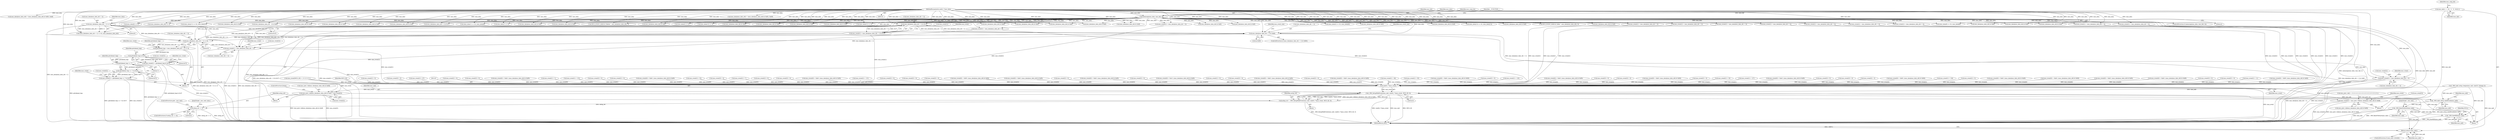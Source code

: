digraph "0_wildmidi_660b513d99bced8783a4a5984ac2f742c74ebbdd_2@pointer" {
"1000539" [label="(Call,mus_data[mus_data_ofs + 1] & 0x7f)"];
"1000513" [label="(Call,mus_data[mus_data_ofs + 1] & 0x80)"];
"1000539" [label="(Call,mus_data[mus_data_ofs + 1] & 0x7f)"];
"1000227" [label="(Call,memcmp(mus_data, mus_hdr, 4))"];
"1000124" [label="(MethodParameterIn,uint8_t *mus_data)"];
"1000128" [label="(Call,mus_hdr[] = { 'M', 'U', 'S', 0x1A })"];
"1000343" [label="(Call,mus_data[mus_data_ofs + 1] << 8)"];
"1000630" [label="(Call,mus_data[mus_data_ofs + 1] << 6)"];
"1000491" [label="(Call,mus_event[1] = mus_data[mus_data_ofs + 1])"];
"1001166" [label="(Call,(uint8_t *)mus_event)"];
"1000560" [label="(Call,mus_prev_vol[mus_data[mus_data_ofs] & 0x0f] = mus_event[2])"];
"1000596" [label="(Call,mus_event[2] = mus_prev_vol[mus_data[mus_data_ofs] & 0x0f])"];
"1001164" [label="(Call,_WM_SetupMidiEvent(mus_mdi, (uint8_t *)mus_event, MUS_SZ, 0))"];
"1001162" [label="(Call,setup_ret = _WM_SetupMidiEvent(mus_mdi, (uint8_t *)mus_event, MUS_SZ, 0))"];
"1001172" [label="(Call,setup_ret == 0)"];
"1001283" [label="(Call,_WM_midi_setup_endoftrack(mus_mdi))"];
"1001312" [label="(Call,_WM_ResetToStart(mus_mdi))"];
"1001321" [label="(Return,return (mus_mdi);)"];
"1001323" [label="(Call,_WM_freeMDI(mus_mdi))"];
"1000535" [label="(Call,mus_event[1] = mus_data[mus_data_ofs + 1] & 0x7f)"];
"1000628" [label="(Call,pitchbend_tmp = mus_data[mus_data_ofs + 1] << 6)"];
"1000641" [label="(Call,pitchbend_tmp & 0x7f)"];
"1000637" [label="(Call,mus_event[1] = pitchbend_tmp & 0x7f)"];
"1000649" [label="(Call,pitchbend_tmp >> 7)"];
"1000648" [label="(Call,(pitchbend_tmp >> 7) & 0x7f)"];
"1000644" [label="(Call,mus_event[2] = (pitchbend_tmp >> 7) & 0x7f)"];
"1000587" [label="(Call,mus_event[1] = mus_data[mus_data_ofs + 1])"];
"1000641" [label="(Call,pitchbend_tmp & 0x7f)"];
"1000500" [label="(Call,mus_event[2] = 0)"];
"1000914" [label="(Call,mus_event[3] = 0)"];
"1000228" [label="(Identifier,mus_data)"];
"1001049" [label="(Call,mus_event[0] = 0xb0 | (mus_data[mus_data_ofs] & 0x0f))"];
"1000180" [label="(Call,mus_event[MUS_SZ] = { 0, 0, 0, 0 })"];
"1000900" [label="(Call,mus_event[1] = 1)"];
"1000710" [label="(Call,mus_event[1] = 123)"];
"1000607" [label="(Call,mus_event[3] = 0)"];
"1001283" [label="(Call,_WM_midi_setup_endoftrack(mus_mdi))"];
"1001164" [label="(Call,_WM_SetupMidiEvent(mus_mdi, (uint8_t *)mus_event, MUS_SZ, 0))"];
"1000705" [label="(Call,mus_data[mus_data_ofs] & 0x0f)"];
"1000637" [label="(Call,mus_event[1] = pitchbend_tmp & 0x7f)"];
"1000687" [label="(Call,mus_event[2] = 0)"];
"1000889" [label="(Call,mus_event[0] = 0xb0 | (mus_data[mus_data_ofs] & 0x0f))"];
"1001204" [label="(Call,mus_data[mus_data_ofs++] & 0x7f)"];
"1001028" [label="(Call,mus_event[1] = 91)"];
"1000692" [label="(Call,mus_event[3] = 0)"];
"1000932" [label="(Call,mus_event[1] = 7)"];
"1001176" [label="(ControlStructure,goto _mus_end;)"];
"1000845" [label="(Call,mus_event[2] = 0)"];
"1000572" [label="(Block,)"];
"1000422" [label="(Call,mus_data[mus_data_ofs] & 0x0f)"];
"1000591" [label="(Call,mus_data[mus_data_ofs + 1])"];
"1000959" [label="(Call,mus_data[mus_data_ofs] & 0x0f)"];
"1000351" [label="(Identifier,mus_data)"];
"1001065" [label="(Call,mus_event[2] = mus_data[mus_data_ofs + 2])"];
"1000850" [label="(Call,mus_event[3] = 0)"];
"1001033" [label="(Call,mus_event[2] = mus_data[mus_data_ofs + 2])"];
"1001177" [label="(JumpTarget,_mus_next_data:)"];
"1000513" [label="(Call,mus_data[mus_data_ofs + 1] & 0x80)"];
"1001017" [label="(Call,mus_event[0] = 0xb0 | (mus_data[mus_data_ofs] & 0x0f))"];
"1000546" [label="(Call,mus_event[2] = mus_data[mus_data_ofs + 2])"];
"1000638" [label="(Call,mus_event[1])"];
"1000646" [label="(Identifier,mus_event)"];
"1001327" [label="(MethodReturn,RET)"];
"1000276" [label="(Call,mus_data[11] << 8)"];
"1000342" [label="(Call,(mus_data[mus_data_ofs + 1] << 8) | mus_data[mus_data_ofs])"];
"1000486" [label="(Call,mus_data[mus_data_ofs] & 0x0f)"];
"1000831" [label="(Call,mus_data[mus_data_ofs] & 0x0f)"];
"1000794" [label="(Call,mus_event[1] = 121)"];
"1000905" [label="(Call,mus_event[2] = mus_data[mus_data_ofs + 2])"];
"1000978" [label="(Call,mus_event[3] = 0)"];
"1000720" [label="(Call,mus_event[3] = 0)"];
"1000644" [label="(Call,mus_event[2] = (pitchbend_tmp >> 7) & 0x7f)"];
"1000927" [label="(Call,mus_data[mus_data_ofs] & 0x0f)"];
"1000560" [label="(Call,mus_prev_vol[mus_data[mus_data_ofs] & 0x0f] = mus_event[2])"];
"1000241" [label="(Identifier,mus_song_len)"];
"1000748" [label="(Call,mus_event[3] = 0)"];
"1000576" [label="(Call,mus_event[0] = 0x90 | (mus_data[mus_data_ofs] & 0x0f))"];
"1000985" [label="(Call,mus_event[0] = 0xb0 | (mus_data[mus_data_ofs] & 0x0f))"];
"1000789" [label="(Call,mus_data[mus_data_ofs] & 0x0f)"];
"1001138" [label="(Call,mus_event[3] = 0)"];
"1001081" [label="(Call,mus_event[0] = 0xb0 | (mus_data[mus_data_ofs] & 0x0f))"];
"1000455" [label="(Call,mus_data[mus_data_ofs] & 0xf0)"];
"1000804" [label="(Call,mus_event[3] = 0)"];
"1000519" [label="(Literal,0x80)"];
"1000502" [label="(Identifier,mus_event)"];
"1000825" [label="(Call,mus_event[0] = 0xc0 | (mus_data[mus_data_ofs] & 0x0f))"];
"1001324" [label="(Identifier,mus_mdi)"];
"1000868" [label="(Call,mus_event[1] = 0)"];
"1000514" [label="(Call,mus_data[mus_data_ofs + 1])"];
"1000226" [label="(ControlStructure,if (memcmp(mus_data, mus_hdr, 4)))"];
"1000602" [label="(Call,mus_data[mus_data_ofs] & 0x0f)"];
"1000344" [label="(Call,mus_data[mus_data_ofs + 1])"];
"1000555" [label="(Call,mus_event[3] = 0)"];
"1000863" [label="(Call,mus_data[mus_data_ofs] & 0x0f)"];
"1000699" [label="(Call,mus_event[0] = 0xb0 | (mus_data[mus_data_ofs] & 0x0f))"];
"1000242" [label="(Call,(mus_data[5] << 8) | mus_data[4])"];
"1001163" [label="(Identifier,setup_ret)"];
"1000265" [label="(Call,mus_data[9] << 8)"];
"1001074" [label="(Call,mus_event[3] = 0)"];
"1000129" [label="(Identifier,mus_hdr)"];
"1000491" [label="(Call,mus_event[1] = mus_data[mus_data_ofs + 1])"];
"1000520" [label="(Block,)"];
"1000650" [label="(Identifier,pitchbend_tmp)"];
"1000783" [label="(Call,mus_event[0] = 0xb0 | (mus_data[mus_data_ofs] & 0x0f))"];
"1000233" [label="(Identifier,__FUNCTION__)"];
"1000512" [label="(ControlStructure,if (mus_data[mus_data_ofs + 1] & 0x80))"];
"1000469" [label="(Call,mus_data[mus_data_ofs] >> 4)"];
"1000275" [label="(Call,(mus_data[11] << 8) | mus_data[10])"];
"1000991" [label="(Call,mus_data[mus_data_ofs] & 0x0f)"];
"1001092" [label="(Call,mus_event[1] = 64)"];
"1000475" [label="(Block,)"];
"1000229" [label="(Identifier,mus_hdr)"];
"1000652" [label="(Literal,0x7f)"];
"1000450" [label="(Call,mus_data[mus_data_ofs] = (mus_data[mus_data_ofs] & 0xf0) | 0x0f)"];
"1000128" [label="(Call,mus_hdr[] = { 'M', 'U', 'S', 0x1A })"];
"1001210" [label="(Call,mus_data[mus_data_ofs - 1] & 0x80)"];
"1001162" [label="(Call,setup_ret = _WM_SetupMidiEvent(mus_mdi, (uint8_t *)mus_event, MUS_SZ, 0))"];
"1000639" [label="(Identifier,mus_event)"];
"1000126" [label="(Block,)"];
"1000582" [label="(Call,mus_data[mus_data_ofs] & 0x0f)"];
"1001129" [label="(Call,mus_event[2] = mus_data[mus_data_ofs + 2])"];
"1000132" [label="(Identifier,mus_song_ofs)"];
"1001060" [label="(Call,mus_event[1] = 93)"];
"1001171" [label="(ControlStructure,if (setup_ret == 0))"];
"1000727" [label="(Call,mus_event[0] = 0xb0 | (mus_data[mus_data_ofs] & 0x0f))"];
"1000536" [label="(Call,mus_event[1])"];
"1000771" [label="(Call,mus_event[2] = 0)"];
"1000612" [label="(ControlStructure,break;)"];
"1001165" [label="(Identifier,mus_mdi)"];
"1000631" [label="(Call,mus_data[mus_data_ofs + 1])"];
"1000682" [label="(Call,mus_event[1] = 120)"];
"1000600" [label="(Call,mus_prev_vol[mus_data[mus_data_ofs] & 0x0f])"];
"1001097" [label="(Call,mus_event[2] = mus_data[mus_data_ofs + 2])"];
"1001001" [label="(Call,mus_event[2] = mus_data[mus_data_ofs + 2])"];
"1000921" [label="(Call,mus_event[0] = 0xb0 | (mus_data[mus_data_ofs] & 0x0f))"];
"1001169" [label="(Identifier,MUS_SZ)"];
"1001323" [label="(Call,_WM_freeMDI(mus_mdi))"];
"1001321" [label="(Return,return (mus_mdi);)"];
"1001106" [label="(Call,mus_event[3] = 0)"];
"1000563" [label="(Call,mus_data[mus_data_ofs] & 0x0f)"];
"1000882" [label="(Call,mus_event[3] = 0)"];
"1001174" [label="(Literal,0)"];
"1000588" [label="(Call,mus_event[1])"];
"1000443" [label="(Call,mus_data[mus_data_ofs] & 0x0f)"];
"1000412" [label="(Block,)"];
"1000545" [label="(Literal,0x7f)"];
"1000539" [label="(Call,mus_data[mus_data_ofs + 1] & 0x7f)"];
"1001173" [label="(Identifier,setup_ret)"];
"1001166" [label="(Call,(uint8_t *)mus_event)"];
"1000873" [label="(Call,mus_event[2] = mus_data[mus_data_ofs + 2])"];
"1000253" [label="(Call,(mus_data[7] << 8) | mus_data[6])"];
"1000598" [label="(Identifier,mus_event)"];
"1000630" [label="(Call,mus_data[mus_data_ofs + 1] << 6)"];
"1001313" [label="(Identifier,mus_mdi)"];
"1000254" [label="(Call,mus_data[7] << 8)"];
"1000671" [label="(Call,mus_event[0] = 0xb0 | (mus_data[mus_data_ofs] & 0x0f))"];
"1000349" [label="(Literal,8)"];
"1001172" [label="(Call,setup_ret == 0)"];
"1000645" [label="(Call,mus_event[2])"];
"1000522" [label="(Identifier,mus_event_size)"];
"1000715" [label="(Call,mus_event[2] = 0)"];
"1000530" [label="(Call,mus_data[mus_data_ofs] & 0x0f)"];
"1000495" [label="(Call,mus_data[mus_data_ofs + 1])"];
"1000937" [label="(Call,mus_event[2] = mus_data[mus_data_ofs + 2])"];
"1000648" [label="(Call,(pitchbend_tmp >> 7) & 0x7f)"];
"1000492" [label="(Call,mus_event[1])"];
"1000187" [label="(Call,mus_prev_vol[] = { 0, 0, 0, 0, 0, 0, 0, 0, 0, 0, 0, 0, 0, 0, 0, 0 })"];
"1000414" [label="(Call,MUS_EVENT_DEBUG(\"Before\", mus_data[mus_data_ofs], 0))"];
"1000642" [label="(Identifier,pitchbend_tmp)"];
"1000964" [label="(Call,mus_event[1] = 10)"];
"1000766" [label="(Call,mus_event[1] = 127)"];
"1000617" [label="(Call,mus_event[0] = 0xe0 | (mus_data[mus_data_ofs] & 0x0f))"];
"1001010" [label="(Call,mus_event[3] = 0)"];
"1000653" [label="(Call,mus_event[3] = 0)"];
"1001317" [label="(ControlStructure,if (mus_mdi->reverb))"];
"1000587" [label="(Call,mus_event[1] = mus_data[mus_data_ofs + 1])"];
"1000623" [label="(Call,mus_data[mus_data_ofs] & 0x0f)"];
"1001326" [label="(Identifier,NULL)"];
"1000548" [label="(Identifier,mus_event)"];
"1000243" [label="(Call,mus_data[5] << 8)"];
"1000291" [label="(Call,mus_data[13] << 8)"];
"1000776" [label="(Call,mus_event[3] = 0)"];
"1000124" [label="(MethodParameterIn,uint8_t *mus_data)"];
"1000480" [label="(Call,mus_event[0] = 0x80 | (mus_data[mus_data_ofs] & 0x0f))"];
"1001314" [label="(JumpTarget,_mus_end:)"];
"1000609" [label="(Identifier,mus_event)"];
"1001119" [label="(Call,mus_data[mus_data_ofs] & 0x0f)"];
"1000738" [label="(Call,mus_event[1] = 126)"];
"1001180" [label="(Call,mus_data[mus_data_ofs] & 0x80)"];
"1000895" [label="(Call,mus_data[mus_data_ofs] & 0x0f)"];
"1001284" [label="(Identifier,mus_mdi)"];
"1000227" [label="(Call,memcmp(mus_data, mus_hdr, 4))"];
"1001023" [label="(Call,mus_data[mus_data_ofs] & 0x0f)"];
"1001170" [label="(Literal,0)"];
"1001288" [label="(Identifier,mus_mdi)"];
"1000946" [label="(Call,mus_event[3] = 0)"];
"1000969" [label="(Call,mus_event[2] = mus_data[mus_data_ofs + 2])"];
"1000636" [label="(Literal,6)"];
"1000857" [label="(Call,mus_event[0] = 0xb0 | (mus_data[mus_data_ofs] & 0x0f))"];
"1000596" [label="(Call,mus_event[2] = mus_prev_vol[mus_data[mus_data_ofs] & 0x0f])"];
"1001312" [label="(Call,_WM_ResetToStart(mus_mdi))"];
"1000628" [label="(Call,pitchbend_tmp = mus_data[mus_data_ofs + 1] << 6)"];
"1001113" [label="(Call,mus_event[0] = 0xb0 | (mus_data[mus_data_ofs] & 0x0f))"];
"1000733" [label="(Call,mus_data[mus_data_ofs] & 0x0f)"];
"1000406" [label="(Call,_WM_midi_setup_tempo(mus_mdi, (uint32_t)tempo_f))"];
"1000655" [label="(Identifier,mus_event)"];
"1000290" [label="(Call,(mus_data[13] << 8) | mus_data[12])"];
"1000755" [label="(Call,mus_event[0] = 0xb0 | (mus_data[mus_data_ofs] & 0x0f))"];
"1000597" [label="(Call,mus_event[2])"];
"1000230" [label="(Literal,4)"];
"1000651" [label="(Literal,7)"];
"1001055" [label="(Call,mus_data[mus_data_ofs] & 0x0f)"];
"1000953" [label="(Call,mus_event[0] = 0xb0 | (mus_data[mus_data_ofs] & 0x0f))"];
"1000629" [label="(Identifier,pitchbend_tmp)"];
"1000574" [label="(Identifier,mus_event_size)"];
"1000429" [label="(Call,mus_data[mus_data_ofs] = (mus_data[mus_data_ofs] & 0xf0) | 0x09)"];
"1001168" [label="(Identifier,mus_event)"];
"1001042" [label="(Call,mus_event[3] = 0)"];
"1000643" [label="(Literal,0x7f)"];
"1000743" [label="(Call,mus_event[2] = 0)"];
"1001322" [label="(Identifier,mus_mdi)"];
"1000540" [label="(Call,mus_data[mus_data_ofs + 1])"];
"1000561" [label="(Call,mus_prev_vol[mus_data[mus_data_ofs] & 0x0f])"];
"1000996" [label="(Call,mus_event[1] = 11)"];
"1000524" [label="(Call,mus_event[0] = 0x90 | (mus_data[mus_data_ofs] & 0x0f))"];
"1000461" [label="(Call,MUS_EVENT_DEBUG(\"After\", mus_data[mus_data_ofs], 0))"];
"1000677" [label="(Call,mus_data[mus_data_ofs] & 0x0f)"];
"1000535" [label="(Call,mus_event[1] = mus_data[mus_data_ofs + 1] & 0x7f)"];
"1000799" [label="(Call,mus_event[2] = 0)"];
"1000264" [label="(Call,(mus_data[9] << 8) | mus_data[8])"];
"1000505" [label="(Call,mus_event[3] = 0)"];
"1000343" [label="(Call,mus_data[mus_data_ofs + 1] << 8)"];
"1000434" [label="(Call,mus_data[mus_data_ofs] & 0xf0)"];
"1000761" [label="(Call,mus_data[mus_data_ofs] & 0x0f)"];
"1001124" [label="(Call,mus_event[1] = 67)"];
"1000836" [label="(Call,mus_event[1] = mus_data[mus_data_ofs + 2])"];
"1000568" [label="(Call,mus_event[2])"];
"1000649" [label="(Call,pitchbend_tmp >> 7)"];
"1001087" [label="(Call,mus_data[mus_data_ofs] & 0x0f)"];
"1000539" -> "1000535"  [label="AST: "];
"1000539" -> "1000545"  [label="CFG: "];
"1000540" -> "1000539"  [label="AST: "];
"1000545" -> "1000539"  [label="AST: "];
"1000535" -> "1000539"  [label="CFG: "];
"1000539" -> "1001327"  [label="DDG: mus_data[mus_data_ofs + 1]"];
"1000539" -> "1000491"  [label="DDG: mus_data[mus_data_ofs + 1]"];
"1000539" -> "1000513"  [label="DDG: mus_data[mus_data_ofs + 1]"];
"1000539" -> "1000535"  [label="DDG: mus_data[mus_data_ofs + 1]"];
"1000539" -> "1000535"  [label="DDG: 0x7f"];
"1000513" -> "1000539"  [label="DDG: mus_data[mus_data_ofs + 1]"];
"1000227" -> "1000539"  [label="DDG: mus_data"];
"1000124" -> "1000539"  [label="DDG: mus_data"];
"1000539" -> "1000630"  [label="DDG: mus_data[mus_data_ofs + 1]"];
"1000513" -> "1000512"  [label="AST: "];
"1000513" -> "1000519"  [label="CFG: "];
"1000514" -> "1000513"  [label="AST: "];
"1000519" -> "1000513"  [label="AST: "];
"1000522" -> "1000513"  [label="CFG: "];
"1000574" -> "1000513"  [label="CFG: "];
"1000513" -> "1001327"  [label="DDG: mus_data[mus_data_ofs + 1] & 0x80"];
"1000513" -> "1000491"  [label="DDG: mus_data[mus_data_ofs + 1]"];
"1000343" -> "1000513"  [label="DDG: mus_data[mus_data_ofs + 1]"];
"1000227" -> "1000513"  [label="DDG: mus_data"];
"1000630" -> "1000513"  [label="DDG: mus_data[mus_data_ofs + 1]"];
"1000124" -> "1000513"  [label="DDG: mus_data"];
"1000513" -> "1000587"  [label="DDG: mus_data[mus_data_ofs + 1]"];
"1000513" -> "1000630"  [label="DDG: mus_data[mus_data_ofs + 1]"];
"1000227" -> "1000226"  [label="AST: "];
"1000227" -> "1000230"  [label="CFG: "];
"1000228" -> "1000227"  [label="AST: "];
"1000229" -> "1000227"  [label="AST: "];
"1000230" -> "1000227"  [label="AST: "];
"1000233" -> "1000227"  [label="CFG: "];
"1000241" -> "1000227"  [label="CFG: "];
"1000227" -> "1001327"  [label="DDG: memcmp(mus_data, mus_hdr, 4)"];
"1000227" -> "1001327"  [label="DDG: mus_data"];
"1000227" -> "1001327"  [label="DDG: mus_hdr"];
"1000124" -> "1000227"  [label="DDG: mus_data"];
"1000128" -> "1000227"  [label="DDG: mus_hdr"];
"1000227" -> "1000243"  [label="DDG: mus_data"];
"1000227" -> "1000242"  [label="DDG: mus_data"];
"1000227" -> "1000254"  [label="DDG: mus_data"];
"1000227" -> "1000253"  [label="DDG: mus_data"];
"1000227" -> "1000265"  [label="DDG: mus_data"];
"1000227" -> "1000264"  [label="DDG: mus_data"];
"1000227" -> "1000276"  [label="DDG: mus_data"];
"1000227" -> "1000275"  [label="DDG: mus_data"];
"1000227" -> "1000291"  [label="DDG: mus_data"];
"1000227" -> "1000290"  [label="DDG: mus_data"];
"1000227" -> "1000343"  [label="DDG: mus_data"];
"1000227" -> "1000342"  [label="DDG: mus_data"];
"1000227" -> "1000414"  [label="DDG: mus_data"];
"1000227" -> "1000422"  [label="DDG: mus_data"];
"1000227" -> "1000434"  [label="DDG: mus_data"];
"1000227" -> "1000443"  [label="DDG: mus_data"];
"1000227" -> "1000455"  [label="DDG: mus_data"];
"1000227" -> "1000461"  [label="DDG: mus_data"];
"1000227" -> "1000469"  [label="DDG: mus_data"];
"1000227" -> "1000486"  [label="DDG: mus_data"];
"1000227" -> "1000491"  [label="DDG: mus_data"];
"1000227" -> "1000530"  [label="DDG: mus_data"];
"1000227" -> "1000546"  [label="DDG: mus_data"];
"1000227" -> "1000563"  [label="DDG: mus_data"];
"1000227" -> "1000582"  [label="DDG: mus_data"];
"1000227" -> "1000587"  [label="DDG: mus_data"];
"1000227" -> "1000602"  [label="DDG: mus_data"];
"1000227" -> "1000623"  [label="DDG: mus_data"];
"1000227" -> "1000630"  [label="DDG: mus_data"];
"1000227" -> "1000677"  [label="DDG: mus_data"];
"1000227" -> "1000705"  [label="DDG: mus_data"];
"1000227" -> "1000733"  [label="DDG: mus_data"];
"1000227" -> "1000761"  [label="DDG: mus_data"];
"1000227" -> "1000789"  [label="DDG: mus_data"];
"1000227" -> "1000831"  [label="DDG: mus_data"];
"1000227" -> "1000836"  [label="DDG: mus_data"];
"1000227" -> "1000863"  [label="DDG: mus_data"];
"1000227" -> "1000873"  [label="DDG: mus_data"];
"1000227" -> "1000895"  [label="DDG: mus_data"];
"1000227" -> "1000905"  [label="DDG: mus_data"];
"1000227" -> "1000927"  [label="DDG: mus_data"];
"1000227" -> "1000937"  [label="DDG: mus_data"];
"1000227" -> "1000959"  [label="DDG: mus_data"];
"1000227" -> "1000969"  [label="DDG: mus_data"];
"1000227" -> "1000991"  [label="DDG: mus_data"];
"1000227" -> "1001001"  [label="DDG: mus_data"];
"1000227" -> "1001023"  [label="DDG: mus_data"];
"1000227" -> "1001033"  [label="DDG: mus_data"];
"1000227" -> "1001055"  [label="DDG: mus_data"];
"1000227" -> "1001065"  [label="DDG: mus_data"];
"1000227" -> "1001087"  [label="DDG: mus_data"];
"1000227" -> "1001097"  [label="DDG: mus_data"];
"1000227" -> "1001119"  [label="DDG: mus_data"];
"1000227" -> "1001129"  [label="DDG: mus_data"];
"1000227" -> "1001180"  [label="DDG: mus_data"];
"1000227" -> "1001204"  [label="DDG: mus_data"];
"1000227" -> "1001210"  [label="DDG: mus_data"];
"1000124" -> "1000123"  [label="AST: "];
"1000124" -> "1001327"  [label="DDG: mus_data"];
"1000124" -> "1000243"  [label="DDG: mus_data"];
"1000124" -> "1000242"  [label="DDG: mus_data"];
"1000124" -> "1000254"  [label="DDG: mus_data"];
"1000124" -> "1000253"  [label="DDG: mus_data"];
"1000124" -> "1000265"  [label="DDG: mus_data"];
"1000124" -> "1000264"  [label="DDG: mus_data"];
"1000124" -> "1000276"  [label="DDG: mus_data"];
"1000124" -> "1000275"  [label="DDG: mus_data"];
"1000124" -> "1000291"  [label="DDG: mus_data"];
"1000124" -> "1000290"  [label="DDG: mus_data"];
"1000124" -> "1000343"  [label="DDG: mus_data"];
"1000124" -> "1000342"  [label="DDG: mus_data"];
"1000124" -> "1000414"  [label="DDG: mus_data"];
"1000124" -> "1000422"  [label="DDG: mus_data"];
"1000124" -> "1000429"  [label="DDG: mus_data"];
"1000124" -> "1000434"  [label="DDG: mus_data"];
"1000124" -> "1000443"  [label="DDG: mus_data"];
"1000124" -> "1000450"  [label="DDG: mus_data"];
"1000124" -> "1000455"  [label="DDG: mus_data"];
"1000124" -> "1000461"  [label="DDG: mus_data"];
"1000124" -> "1000469"  [label="DDG: mus_data"];
"1000124" -> "1000486"  [label="DDG: mus_data"];
"1000124" -> "1000491"  [label="DDG: mus_data"];
"1000124" -> "1000530"  [label="DDG: mus_data"];
"1000124" -> "1000546"  [label="DDG: mus_data"];
"1000124" -> "1000563"  [label="DDG: mus_data"];
"1000124" -> "1000582"  [label="DDG: mus_data"];
"1000124" -> "1000587"  [label="DDG: mus_data"];
"1000124" -> "1000602"  [label="DDG: mus_data"];
"1000124" -> "1000623"  [label="DDG: mus_data"];
"1000124" -> "1000630"  [label="DDG: mus_data"];
"1000124" -> "1000677"  [label="DDG: mus_data"];
"1000124" -> "1000705"  [label="DDG: mus_data"];
"1000124" -> "1000733"  [label="DDG: mus_data"];
"1000124" -> "1000761"  [label="DDG: mus_data"];
"1000124" -> "1000789"  [label="DDG: mus_data"];
"1000124" -> "1000831"  [label="DDG: mus_data"];
"1000124" -> "1000836"  [label="DDG: mus_data"];
"1000124" -> "1000863"  [label="DDG: mus_data"];
"1000124" -> "1000873"  [label="DDG: mus_data"];
"1000124" -> "1000895"  [label="DDG: mus_data"];
"1000124" -> "1000905"  [label="DDG: mus_data"];
"1000124" -> "1000927"  [label="DDG: mus_data"];
"1000124" -> "1000937"  [label="DDG: mus_data"];
"1000124" -> "1000959"  [label="DDG: mus_data"];
"1000124" -> "1000969"  [label="DDG: mus_data"];
"1000124" -> "1000991"  [label="DDG: mus_data"];
"1000124" -> "1001001"  [label="DDG: mus_data"];
"1000124" -> "1001023"  [label="DDG: mus_data"];
"1000124" -> "1001033"  [label="DDG: mus_data"];
"1000124" -> "1001055"  [label="DDG: mus_data"];
"1000124" -> "1001065"  [label="DDG: mus_data"];
"1000124" -> "1001087"  [label="DDG: mus_data"];
"1000124" -> "1001097"  [label="DDG: mus_data"];
"1000124" -> "1001119"  [label="DDG: mus_data"];
"1000124" -> "1001129"  [label="DDG: mus_data"];
"1000124" -> "1001180"  [label="DDG: mus_data"];
"1000124" -> "1001204"  [label="DDG: mus_data"];
"1000124" -> "1001210"  [label="DDG: mus_data"];
"1000128" -> "1000126"  [label="AST: "];
"1000128" -> "1000129"  [label="CFG: "];
"1000129" -> "1000128"  [label="AST: "];
"1000132" -> "1000128"  [label="CFG: "];
"1000128" -> "1001327"  [label="DDG: mus_hdr"];
"1000343" -> "1000342"  [label="AST: "];
"1000343" -> "1000349"  [label="CFG: "];
"1000344" -> "1000343"  [label="AST: "];
"1000349" -> "1000343"  [label="AST: "];
"1000351" -> "1000343"  [label="CFG: "];
"1000343" -> "1001327"  [label="DDG: mus_data[mus_data_ofs + 1]"];
"1000343" -> "1000342"  [label="DDG: mus_data[mus_data_ofs + 1]"];
"1000343" -> "1000342"  [label="DDG: 8"];
"1000343" -> "1000491"  [label="DDG: mus_data[mus_data_ofs + 1]"];
"1000343" -> "1000630"  [label="DDG: mus_data[mus_data_ofs + 1]"];
"1000630" -> "1000628"  [label="AST: "];
"1000630" -> "1000636"  [label="CFG: "];
"1000631" -> "1000630"  [label="AST: "];
"1000636" -> "1000630"  [label="AST: "];
"1000628" -> "1000630"  [label="CFG: "];
"1000630" -> "1001327"  [label="DDG: mus_data[mus_data_ofs + 1]"];
"1000630" -> "1000491"  [label="DDG: mus_data[mus_data_ofs + 1]"];
"1000630" -> "1000628"  [label="DDG: mus_data[mus_data_ofs + 1]"];
"1000630" -> "1000628"  [label="DDG: 6"];
"1000491" -> "1000475"  [label="AST: "];
"1000491" -> "1000495"  [label="CFG: "];
"1000492" -> "1000491"  [label="AST: "];
"1000495" -> "1000491"  [label="AST: "];
"1000502" -> "1000491"  [label="CFG: "];
"1000491" -> "1001327"  [label="DDG: mus_data[mus_data_ofs + 1]"];
"1000491" -> "1001327"  [label="DDG: mus_event[1]"];
"1000491" -> "1001166"  [label="DDG: mus_event[1]"];
"1001166" -> "1001164"  [label="AST: "];
"1001166" -> "1001168"  [label="CFG: "];
"1001167" -> "1001166"  [label="AST: "];
"1001168" -> "1001166"  [label="AST: "];
"1001169" -> "1001166"  [label="CFG: "];
"1001166" -> "1001327"  [label="DDG: mus_event"];
"1001166" -> "1000560"  [label="DDG: mus_event"];
"1001166" -> "1001164"  [label="DDG: mus_event"];
"1000715" -> "1001166"  [label="DDG: mus_event[2]"];
"1000710" -> "1001166"  [label="DDG: mus_event[1]"];
"1001097" -> "1001166"  [label="DDG: mus_event[2]"];
"1001049" -> "1001166"  [label="DDG: mus_event[0]"];
"1000845" -> "1001166"  [label="DDG: mus_event[2]"];
"1001106" -> "1001166"  [label="DDG: mus_event[3]"];
"1000748" -> "1001166"  [label="DDG: mus_event[3]"];
"1000946" -> "1001166"  [label="DDG: mus_event[3]"];
"1000857" -> "1001166"  [label="DDG: mus_event[0]"];
"1000850" -> "1001166"  [label="DDG: mus_event[3]"];
"1000804" -> "1001166"  [label="DDG: mus_event[3]"];
"1001074" -> "1001166"  [label="DDG: mus_event[3]"];
"1000637" -> "1001166"  [label="DDG: mus_event[1]"];
"1000699" -> "1001166"  [label="DDG: mus_event[0]"];
"1000524" -> "1001166"  [label="DDG: mus_event[0]"];
"1000692" -> "1001166"  [label="DDG: mus_event[3]"];
"1001129" -> "1001166"  [label="DDG: mus_event[2]"];
"1001113" -> "1001166"  [label="DDG: mus_event[0]"];
"1000873" -> "1001166"  [label="DDG: mus_event[2]"];
"1001065" -> "1001166"  [label="DDG: mus_event[2]"];
"1000882" -> "1001166"  [label="DDG: mus_event[3]"];
"1000505" -> "1001166"  [label="DDG: mus_event[3]"];
"1001060" -> "1001166"  [label="DDG: mus_event[1]"];
"1000576" -> "1001166"  [label="DDG: mus_event[0]"];
"1000617" -> "1001166"  [label="DDG: mus_event[0]"];
"1000964" -> "1001166"  [label="DDG: mus_event[1]"];
"1000743" -> "1001166"  [label="DDG: mus_event[2]"];
"1000937" -> "1001166"  [label="DDG: mus_event[2]"];
"1000596" -> "1001166"  [label="DDG: mus_event[2]"];
"1000682" -> "1001166"  [label="DDG: mus_event[1]"];
"1000905" -> "1001166"  [label="DDG: mus_event[2]"];
"1000978" -> "1001166"  [label="DDG: mus_event[3]"];
"1000766" -> "1001166"  [label="DDG: mus_event[1]"];
"1000738" -> "1001166"  [label="DDG: mus_event[1]"];
"1000587" -> "1001166"  [label="DDG: mus_event[1]"];
"1000794" -> "1001166"  [label="DDG: mus_event[1]"];
"1000607" -> "1001166"  [label="DDG: mus_event[3]"];
"1000996" -> "1001166"  [label="DDG: mus_event[1]"];
"1001017" -> "1001166"  [label="DDG: mus_event[0]"];
"1000889" -> "1001166"  [label="DDG: mus_event[0]"];
"1000535" -> "1001166"  [label="DDG: mus_event[1]"];
"1001138" -> "1001166"  [label="DDG: mus_event[3]"];
"1000180" -> "1001166"  [label="DDG: mus_event"];
"1000776" -> "1001166"  [label="DDG: mus_event[3]"];
"1000671" -> "1001166"  [label="DDG: mus_event[0]"];
"1000555" -> "1001166"  [label="DDG: mus_event[3]"];
"1000799" -> "1001166"  [label="DDG: mus_event[2]"];
"1000783" -> "1001166"  [label="DDG: mus_event[0]"];
"1000720" -> "1001166"  [label="DDG: mus_event[3]"];
"1000500" -> "1001166"  [label="DDG: mus_event[2]"];
"1001042" -> "1001166"  [label="DDG: mus_event[3]"];
"1000932" -> "1001166"  [label="DDG: mus_event[1]"];
"1000985" -> "1001166"  [label="DDG: mus_event[0]"];
"1001001" -> "1001166"  [label="DDG: mus_event[2]"];
"1000687" -> "1001166"  [label="DDG: mus_event[2]"];
"1001028" -> "1001166"  [label="DDG: mus_event[1]"];
"1001092" -> "1001166"  [label="DDG: mus_event[1]"];
"1000825" -> "1001166"  [label="DDG: mus_event[0]"];
"1000644" -> "1001166"  [label="DDG: mus_event[2]"];
"1001010" -> "1001166"  [label="DDG: mus_event[3]"];
"1000653" -> "1001166"  [label="DDG: mus_event[3]"];
"1000969" -> "1001166"  [label="DDG: mus_event[2]"];
"1000914" -> "1001166"  [label="DDG: mus_event[3]"];
"1000480" -> "1001166"  [label="DDG: mus_event[0]"];
"1000953" -> "1001166"  [label="DDG: mus_event[0]"];
"1000727" -> "1001166"  [label="DDG: mus_event[0]"];
"1000771" -> "1001166"  [label="DDG: mus_event[2]"];
"1000755" -> "1001166"  [label="DDG: mus_event[0]"];
"1000836" -> "1001166"  [label="DDG: mus_event[1]"];
"1000921" -> "1001166"  [label="DDG: mus_event[0]"];
"1001033" -> "1001166"  [label="DDG: mus_event[2]"];
"1001124" -> "1001166"  [label="DDG: mus_event[1]"];
"1000900" -> "1001166"  [label="DDG: mus_event[1]"];
"1000868" -> "1001166"  [label="DDG: mus_event[1]"];
"1001081" -> "1001166"  [label="DDG: mus_event[0]"];
"1000546" -> "1001166"  [label="DDG: mus_event[2]"];
"1000560" -> "1000520"  [label="AST: "];
"1000560" -> "1000568"  [label="CFG: "];
"1000561" -> "1000560"  [label="AST: "];
"1000568" -> "1000560"  [label="AST: "];
"1000612" -> "1000560"  [label="CFG: "];
"1000560" -> "1001327"  [label="DDG: mus_event[2]"];
"1000560" -> "1001327"  [label="DDG: mus_prev_vol[mus_data[mus_data_ofs] & 0x0f]"];
"1000180" -> "1000560"  [label="DDG: mus_event"];
"1000546" -> "1000560"  [label="DDG: mus_event[2]"];
"1000560" -> "1000596"  [label="DDG: mus_prev_vol[mus_data[mus_data_ofs] & 0x0f]"];
"1000596" -> "1000572"  [label="AST: "];
"1000596" -> "1000600"  [label="CFG: "];
"1000597" -> "1000596"  [label="AST: "];
"1000600" -> "1000596"  [label="AST: "];
"1000609" -> "1000596"  [label="CFG: "];
"1000596" -> "1001327"  [label="DDG: mus_event[2]"];
"1000596" -> "1001327"  [label="DDG: mus_prev_vol[mus_data[mus_data_ofs] & 0x0f]"];
"1000187" -> "1000596"  [label="DDG: mus_prev_vol"];
"1001164" -> "1001162"  [label="AST: "];
"1001164" -> "1001170"  [label="CFG: "];
"1001165" -> "1001164"  [label="AST: "];
"1001169" -> "1001164"  [label="AST: "];
"1001170" -> "1001164"  [label="AST: "];
"1001162" -> "1001164"  [label="CFG: "];
"1001164" -> "1001327"  [label="DDG: (uint8_t *)mus_event"];
"1001164" -> "1001327"  [label="DDG: mus_mdi"];
"1001164" -> "1001327"  [label="DDG: MUS_SZ"];
"1001164" -> "1001162"  [label="DDG: mus_mdi"];
"1001164" -> "1001162"  [label="DDG: (uint8_t *)mus_event"];
"1001164" -> "1001162"  [label="DDG: MUS_SZ"];
"1001164" -> "1001162"  [label="DDG: 0"];
"1000406" -> "1001164"  [label="DDG: mus_mdi"];
"1001164" -> "1001283"  [label="DDG: mus_mdi"];
"1001164" -> "1001321"  [label="DDG: mus_mdi"];
"1001164" -> "1001323"  [label="DDG: mus_mdi"];
"1001162" -> "1000412"  [label="AST: "];
"1001163" -> "1001162"  [label="AST: "];
"1001173" -> "1001162"  [label="CFG: "];
"1001162" -> "1001327"  [label="DDG: _WM_SetupMidiEvent(mus_mdi, (uint8_t *)mus_event, MUS_SZ, 0)"];
"1001162" -> "1001172"  [label="DDG: setup_ret"];
"1001172" -> "1001171"  [label="AST: "];
"1001172" -> "1001174"  [label="CFG: "];
"1001173" -> "1001172"  [label="AST: "];
"1001174" -> "1001172"  [label="AST: "];
"1001176" -> "1001172"  [label="CFG: "];
"1001177" -> "1001172"  [label="CFG: "];
"1001172" -> "1001327"  [label="DDG: setup_ret == 0"];
"1001172" -> "1001327"  [label="DDG: setup_ret"];
"1001283" -> "1000126"  [label="AST: "];
"1001283" -> "1001284"  [label="CFG: "];
"1001284" -> "1001283"  [label="AST: "];
"1001288" -> "1001283"  [label="CFG: "];
"1001283" -> "1001327"  [label="DDG: _WM_midi_setup_endoftrack(mus_mdi)"];
"1000406" -> "1001283"  [label="DDG: mus_mdi"];
"1001283" -> "1001312"  [label="DDG: mus_mdi"];
"1001312" -> "1000126"  [label="AST: "];
"1001312" -> "1001313"  [label="CFG: "];
"1001313" -> "1001312"  [label="AST: "];
"1001314" -> "1001312"  [label="CFG: "];
"1001312" -> "1001327"  [label="DDG: _WM_ResetToStart(mus_mdi)"];
"1001312" -> "1001327"  [label="DDG: mus_mdi"];
"1001312" -> "1001321"  [label="DDG: mus_mdi"];
"1001312" -> "1001323"  [label="DDG: mus_mdi"];
"1001321" -> "1001317"  [label="AST: "];
"1001321" -> "1001322"  [label="CFG: "];
"1001322" -> "1001321"  [label="AST: "];
"1001327" -> "1001321"  [label="CFG: "];
"1001321" -> "1001327"  [label="DDG: <RET>"];
"1001322" -> "1001321"  [label="DDG: mus_mdi"];
"1000406" -> "1001321"  [label="DDG: mus_mdi"];
"1001323" -> "1000126"  [label="AST: "];
"1001323" -> "1001324"  [label="CFG: "];
"1001324" -> "1001323"  [label="AST: "];
"1001326" -> "1001323"  [label="CFG: "];
"1001323" -> "1001327"  [label="DDG: mus_mdi"];
"1001323" -> "1001327"  [label="DDG: _WM_freeMDI(mus_mdi)"];
"1000406" -> "1001323"  [label="DDG: mus_mdi"];
"1000535" -> "1000520"  [label="AST: "];
"1000536" -> "1000535"  [label="AST: "];
"1000548" -> "1000535"  [label="CFG: "];
"1000535" -> "1001327"  [label="DDG: mus_event[1]"];
"1000535" -> "1001327"  [label="DDG: mus_data[mus_data_ofs + 1] & 0x7f"];
"1000628" -> "1000475"  [label="AST: "];
"1000629" -> "1000628"  [label="AST: "];
"1000639" -> "1000628"  [label="CFG: "];
"1000628" -> "1001327"  [label="DDG: mus_data[mus_data_ofs + 1] << 6"];
"1000628" -> "1000641"  [label="DDG: pitchbend_tmp"];
"1000641" -> "1000637"  [label="AST: "];
"1000641" -> "1000643"  [label="CFG: "];
"1000642" -> "1000641"  [label="AST: "];
"1000643" -> "1000641"  [label="AST: "];
"1000637" -> "1000641"  [label="CFG: "];
"1000641" -> "1000637"  [label="DDG: pitchbend_tmp"];
"1000641" -> "1000637"  [label="DDG: 0x7f"];
"1000641" -> "1000649"  [label="DDG: pitchbend_tmp"];
"1000637" -> "1000475"  [label="AST: "];
"1000638" -> "1000637"  [label="AST: "];
"1000646" -> "1000637"  [label="CFG: "];
"1000637" -> "1001327"  [label="DDG: mus_event[1]"];
"1000637" -> "1001327"  [label="DDG: pitchbend_tmp & 0x7f"];
"1000649" -> "1000648"  [label="AST: "];
"1000649" -> "1000651"  [label="CFG: "];
"1000650" -> "1000649"  [label="AST: "];
"1000651" -> "1000649"  [label="AST: "];
"1000652" -> "1000649"  [label="CFG: "];
"1000649" -> "1001327"  [label="DDG: pitchbend_tmp"];
"1000649" -> "1000648"  [label="DDG: pitchbend_tmp"];
"1000649" -> "1000648"  [label="DDG: 7"];
"1000648" -> "1000644"  [label="AST: "];
"1000648" -> "1000652"  [label="CFG: "];
"1000652" -> "1000648"  [label="AST: "];
"1000644" -> "1000648"  [label="CFG: "];
"1000648" -> "1001327"  [label="DDG: pitchbend_tmp >> 7"];
"1000648" -> "1000644"  [label="DDG: pitchbend_tmp >> 7"];
"1000648" -> "1000644"  [label="DDG: 0x7f"];
"1000644" -> "1000475"  [label="AST: "];
"1000645" -> "1000644"  [label="AST: "];
"1000655" -> "1000644"  [label="CFG: "];
"1000644" -> "1001327"  [label="DDG: (pitchbend_tmp >> 7) & 0x7f"];
"1000644" -> "1001327"  [label="DDG: mus_event[2]"];
"1000587" -> "1000572"  [label="AST: "];
"1000587" -> "1000591"  [label="CFG: "];
"1000588" -> "1000587"  [label="AST: "];
"1000591" -> "1000587"  [label="AST: "];
"1000598" -> "1000587"  [label="CFG: "];
"1000587" -> "1001327"  [label="DDG: mus_event[1]"];
"1000587" -> "1001327"  [label="DDG: mus_data[mus_data_ofs + 1]"];
}
